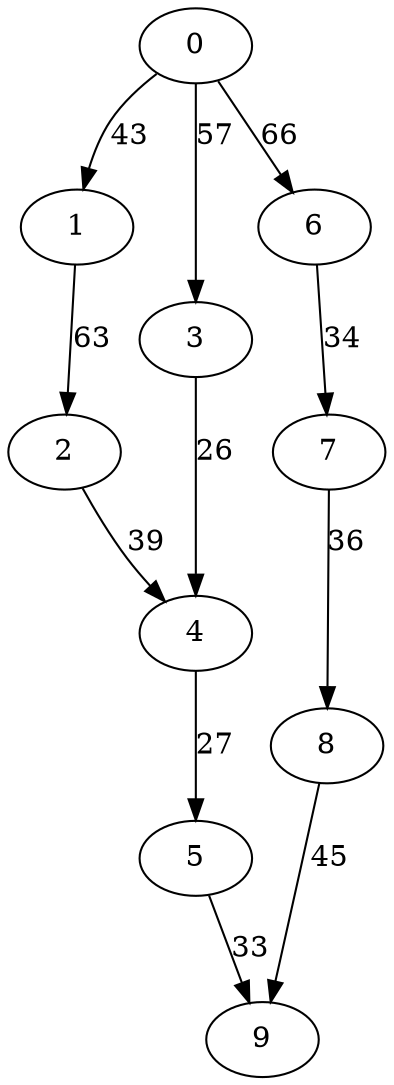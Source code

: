 digraph data1 {
0 -> 1 [ label = 43 ];
0 -> 3 [ label = 57 ];
0 -> 6 [ label = 66 ];
1 -> 2 [ label = 63 ];
2 -> 4 [ label = 39 ];
3 -> 4 [ label = 26 ];
4 -> 5 [ label = 27 ];
5 -> 9 [ label = 33 ];
6 -> 7 [ label = 34 ];
7 -> 8 [ label = 36 ];
8 -> 9 [ label = 45 ];
 }

